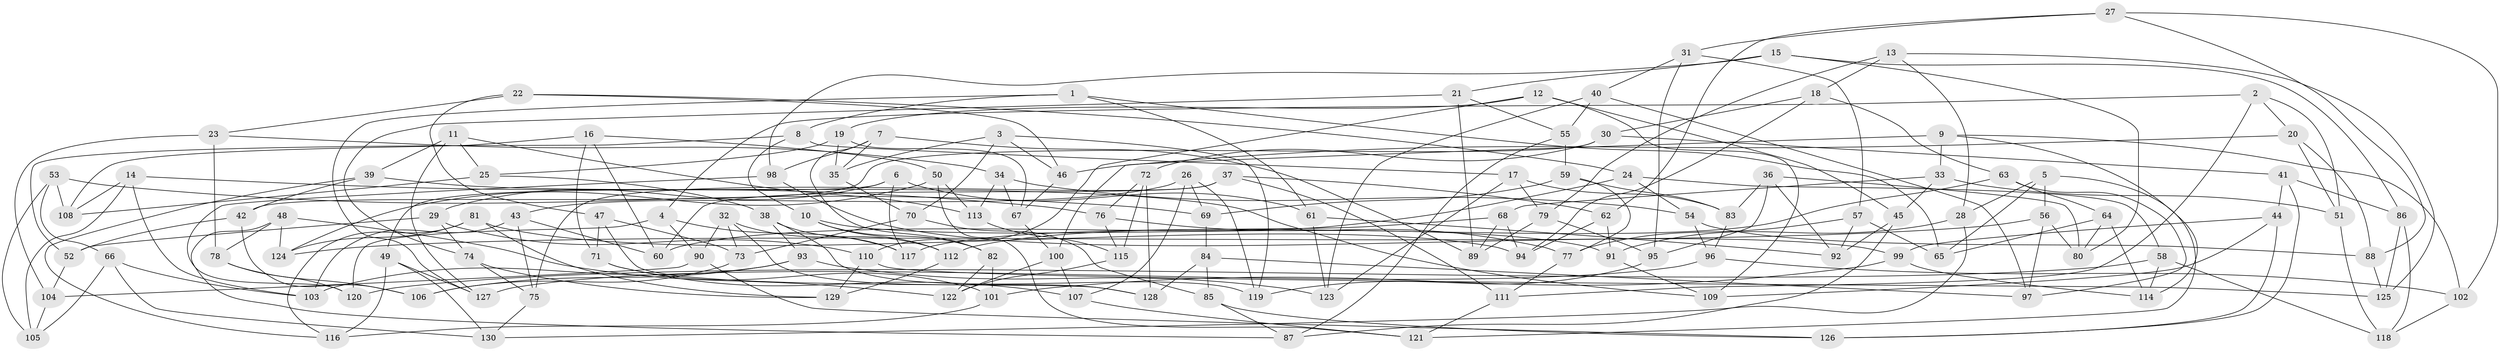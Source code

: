 // coarse degree distribution, {10: 0.02531645569620253, 4: 0.7721518987341772, 6: 0.012658227848101266, 9: 0.0759493670886076, 11: 0.0379746835443038, 8: 0.0379746835443038, 3: 0.0379746835443038}
// Generated by graph-tools (version 1.1) at 2025/54/03/04/25 22:54:03]
// undirected, 130 vertices, 260 edges
graph export_dot {
  node [color=gray90,style=filled];
  1;
  2;
  3;
  4;
  5;
  6;
  7;
  8;
  9;
  10;
  11;
  12;
  13;
  14;
  15;
  16;
  17;
  18;
  19;
  20;
  21;
  22;
  23;
  24;
  25;
  26;
  27;
  28;
  29;
  30;
  31;
  32;
  33;
  34;
  35;
  36;
  37;
  38;
  39;
  40;
  41;
  42;
  43;
  44;
  45;
  46;
  47;
  48;
  49;
  50;
  51;
  52;
  53;
  54;
  55;
  56;
  57;
  58;
  59;
  60;
  61;
  62;
  63;
  64;
  65;
  66;
  67;
  68;
  69;
  70;
  71;
  72;
  73;
  74;
  75;
  76;
  77;
  78;
  79;
  80;
  81;
  82;
  83;
  84;
  85;
  86;
  87;
  88;
  89;
  90;
  91;
  92;
  93;
  94;
  95;
  96;
  97;
  98;
  99;
  100;
  101;
  102;
  103;
  104;
  105;
  106;
  107;
  108;
  109;
  110;
  111;
  112;
  113;
  114;
  115;
  116;
  117;
  118;
  119;
  120;
  121;
  122;
  123;
  124;
  125;
  126;
  127;
  128;
  129;
  130;
  1 -- 61;
  1 -- 65;
  1 -- 127;
  1 -- 8;
  2 -- 4;
  2 -- 111;
  2 -- 20;
  2 -- 51;
  3 -- 119;
  3 -- 70;
  3 -- 35;
  3 -- 46;
  4 -- 90;
  4 -- 120;
  4 -- 117;
  5 -- 121;
  5 -- 28;
  5 -- 65;
  5 -- 56;
  6 -- 117;
  6 -- 61;
  6 -- 49;
  6 -- 29;
  7 -- 98;
  7 -- 82;
  7 -- 35;
  7 -- 89;
  8 -- 17;
  8 -- 52;
  8 -- 10;
  9 -- 33;
  9 -- 114;
  9 -- 100;
  9 -- 102;
  10 -- 112;
  10 -- 91;
  10 -- 82;
  11 -- 25;
  11 -- 39;
  11 -- 127;
  11 -- 113;
  12 -- 45;
  12 -- 109;
  12 -- 110;
  12 -- 19;
  13 -- 28;
  13 -- 79;
  13 -- 125;
  13 -- 18;
  14 -- 103;
  14 -- 76;
  14 -- 105;
  14 -- 108;
  15 -- 80;
  15 -- 98;
  15 -- 21;
  15 -- 86;
  16 -- 60;
  16 -- 71;
  16 -- 108;
  16 -- 50;
  17 -- 83;
  17 -- 123;
  17 -- 79;
  18 -- 30;
  18 -- 94;
  18 -- 63;
  19 -- 67;
  19 -- 25;
  19 -- 35;
  20 -- 51;
  20 -- 88;
  20 -- 46;
  21 -- 74;
  21 -- 55;
  21 -- 89;
  22 -- 24;
  22 -- 46;
  22 -- 47;
  22 -- 23;
  23 -- 104;
  23 -- 34;
  23 -- 78;
  24 -- 54;
  24 -- 58;
  24 -- 60;
  25 -- 108;
  25 -- 38;
  26 -- 69;
  26 -- 43;
  26 -- 107;
  26 -- 119;
  27 -- 62;
  27 -- 102;
  27 -- 31;
  27 -- 88;
  28 -- 91;
  28 -- 130;
  29 -- 74;
  29 -- 52;
  29 -- 110;
  30 -- 41;
  30 -- 42;
  30 -- 72;
  31 -- 57;
  31 -- 40;
  31 -- 95;
  32 -- 128;
  32 -- 112;
  32 -- 90;
  32 -- 73;
  33 -- 51;
  33 -- 68;
  33 -- 45;
  34 -- 67;
  34 -- 54;
  34 -- 113;
  35 -- 70;
  36 -- 80;
  36 -- 83;
  36 -- 95;
  36 -- 92;
  37 -- 75;
  37 -- 111;
  37 -- 62;
  37 -- 60;
  38 -- 117;
  38 -- 93;
  38 -- 119;
  39 -- 42;
  39 -- 116;
  39 -- 109;
  40 -- 97;
  40 -- 123;
  40 -- 55;
  41 -- 44;
  41 -- 126;
  41 -- 86;
  42 -- 106;
  42 -- 52;
  43 -- 103;
  43 -- 60;
  43 -- 75;
  44 -- 109;
  44 -- 99;
  44 -- 126;
  45 -- 87;
  45 -- 92;
  46 -- 67;
  47 -- 128;
  47 -- 73;
  47 -- 71;
  48 -- 122;
  48 -- 124;
  48 -- 87;
  48 -- 78;
  49 -- 130;
  49 -- 116;
  49 -- 127;
  50 -- 124;
  50 -- 121;
  50 -- 113;
  51 -- 118;
  52 -- 104;
  53 -- 66;
  53 -- 69;
  53 -- 105;
  53 -- 108;
  54 -- 96;
  54 -- 88;
  55 -- 87;
  55 -- 59;
  56 -- 80;
  56 -- 124;
  56 -- 97;
  57 -- 65;
  57 -- 92;
  57 -- 77;
  58 -- 118;
  58 -- 120;
  58 -- 114;
  59 -- 77;
  59 -- 69;
  59 -- 83;
  61 -- 123;
  61 -- 92;
  62 -- 91;
  62 -- 94;
  63 -- 64;
  63 -- 97;
  63 -- 112;
  64 -- 65;
  64 -- 114;
  64 -- 80;
  66 -- 103;
  66 -- 130;
  66 -- 105;
  67 -- 100;
  68 -- 89;
  68 -- 94;
  68 -- 117;
  69 -- 84;
  70 -- 73;
  70 -- 85;
  71 -- 101;
  71 -- 107;
  72 -- 76;
  72 -- 115;
  72 -- 128;
  73 -- 106;
  74 -- 75;
  74 -- 129;
  75 -- 130;
  76 -- 115;
  76 -- 77;
  77 -- 111;
  78 -- 106;
  78 -- 120;
  79 -- 89;
  79 -- 95;
  81 -- 124;
  81 -- 129;
  81 -- 94;
  81 -- 116;
  82 -- 122;
  82 -- 101;
  83 -- 96;
  84 -- 97;
  84 -- 85;
  84 -- 128;
  85 -- 87;
  85 -- 126;
  86 -- 125;
  86 -- 118;
  88 -- 125;
  90 -- 104;
  90 -- 126;
  91 -- 109;
  93 -- 123;
  93 -- 103;
  93 -- 106;
  95 -- 119;
  96 -- 102;
  96 -- 127;
  98 -- 99;
  98 -- 120;
  99 -- 114;
  99 -- 101;
  100 -- 122;
  100 -- 107;
  101 -- 116;
  102 -- 118;
  104 -- 105;
  107 -- 121;
  110 -- 125;
  110 -- 129;
  111 -- 121;
  112 -- 129;
  113 -- 115;
  115 -- 122;
}
